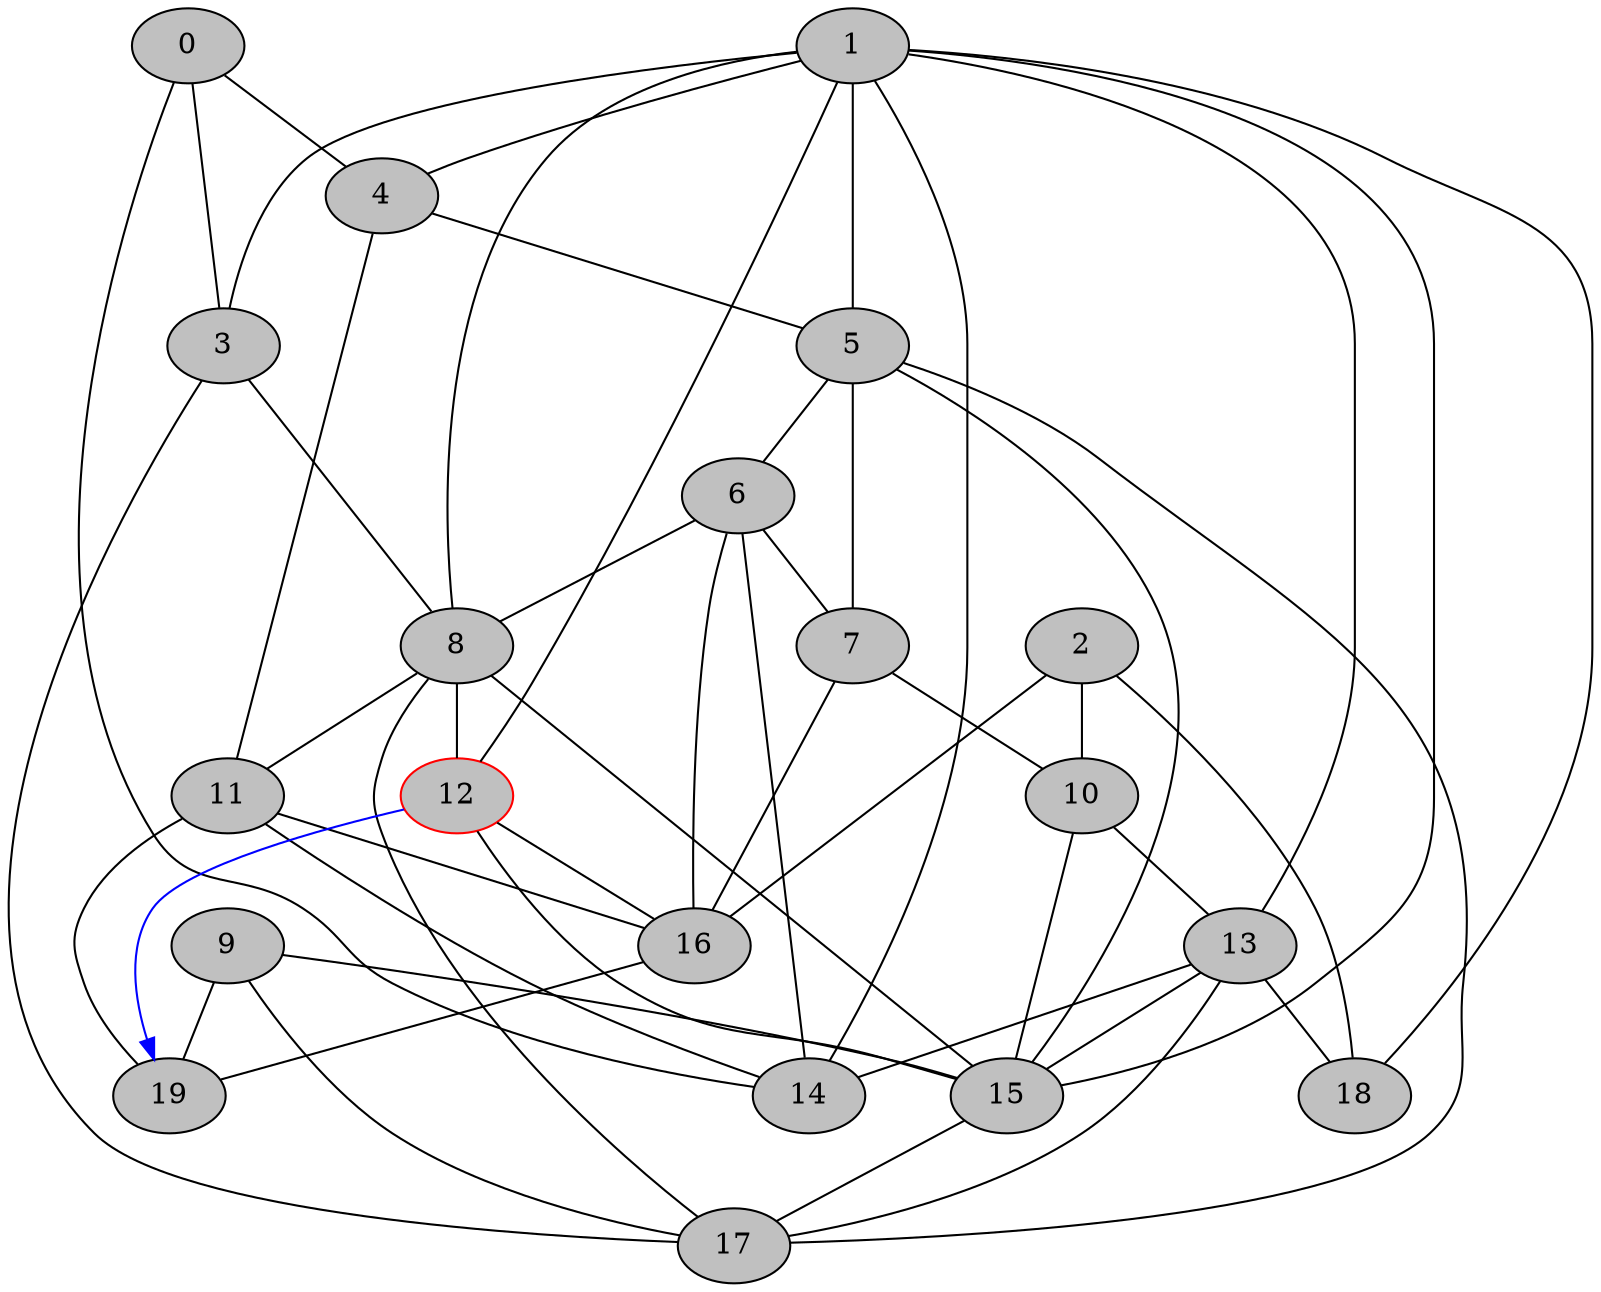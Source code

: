 // network test graph
digraph
{
	0 [fillcolor=gray,style=filled,]
	1 [fillcolor=gray,style=filled,]
	2 [fillcolor=gray,style=filled,]
	3 [fillcolor=gray,style=filled,]
	4 [fillcolor=gray,style=filled,]
	5 [fillcolor=gray,style=filled,]
	6 [fillcolor=gray,style=filled,]
	7 [fillcolor=gray,style=filled,]
	8 [fillcolor=gray,style=filled,]
	9 [fillcolor=gray,style=filled,]
	10 [fillcolor=gray,style=filled,]
	11 [fillcolor=gray,style=filled,]
	12 [fillcolor=gray,style=filled,color=red,]
	13 [fillcolor=gray,style=filled,]
	14 [fillcolor=gray,style=filled,]
	15 [fillcolor=gray,style=filled,]
	16 [fillcolor=gray,style=filled,]
	17 [fillcolor=gray,style=filled,]
	18 [fillcolor=gray,style=filled,]
	19 [fillcolor=gray,style=filled,]
	0 -> 3 [dir=none]
	0 -> 4 [dir=none]
	0 -> 14 [dir=none]
	1 -> 3 [dir=none]
	1 -> 4 [dir=none]
	1 -> 5 [dir=none]
	1 -> 8 [dir=none]
	1 -> 12 [dir=none]
	1 -> 13 [dir=none]
	1 -> 14 [dir=none]
	1 -> 15 [dir=none]
	1 -> 18 [dir=none]
	2 -> 10 [dir=none]
	2 -> 16 [dir=none]
	2 -> 18 [dir=none]
	3 -> 8 [dir=none]
	3 -> 17 [dir=none]
	4 -> 5 [dir=none]
	4 -> 11 [dir=none]
	5 -> 6 [dir=none]
	5 -> 7 [dir=none]
	5 -> 15 [dir=none]
	5 -> 17 [dir=none]
	6 -> 7 [dir=none]
	6 -> 8 [dir=none]
	6 -> 14 [dir=none]
	6 -> 16 [dir=none]
	7 -> 10 [dir=none]
	7 -> 16 [dir=none]
	8 -> 11 [dir=none]
	8 -> 12 [dir=none]
	8 -> 15 [dir=none]
	8 -> 17 [dir=none]
	9 -> 15 [dir=none]
	9 -> 17 [dir=none]
	9 -> 19 [dir=none]
	10 -> 13 [dir=none]
	10 -> 15 [dir=none]
	11 -> 14 [dir=none]
	11 -> 16 [dir=none]
	11 -> 19 [dir=none]
	12 -> 15 [dir=none]
	12 -> 16 [dir=none]
	12 -> 19 [dir=forward,color=blue,]
	13 -> 14 [dir=none]
	13 -> 15 [dir=none]
	13 -> 17 [dir=none]
	13 -> 18 [dir=none]
	15 -> 17 [dir=none]
	16 -> 19 [dir=none]
}